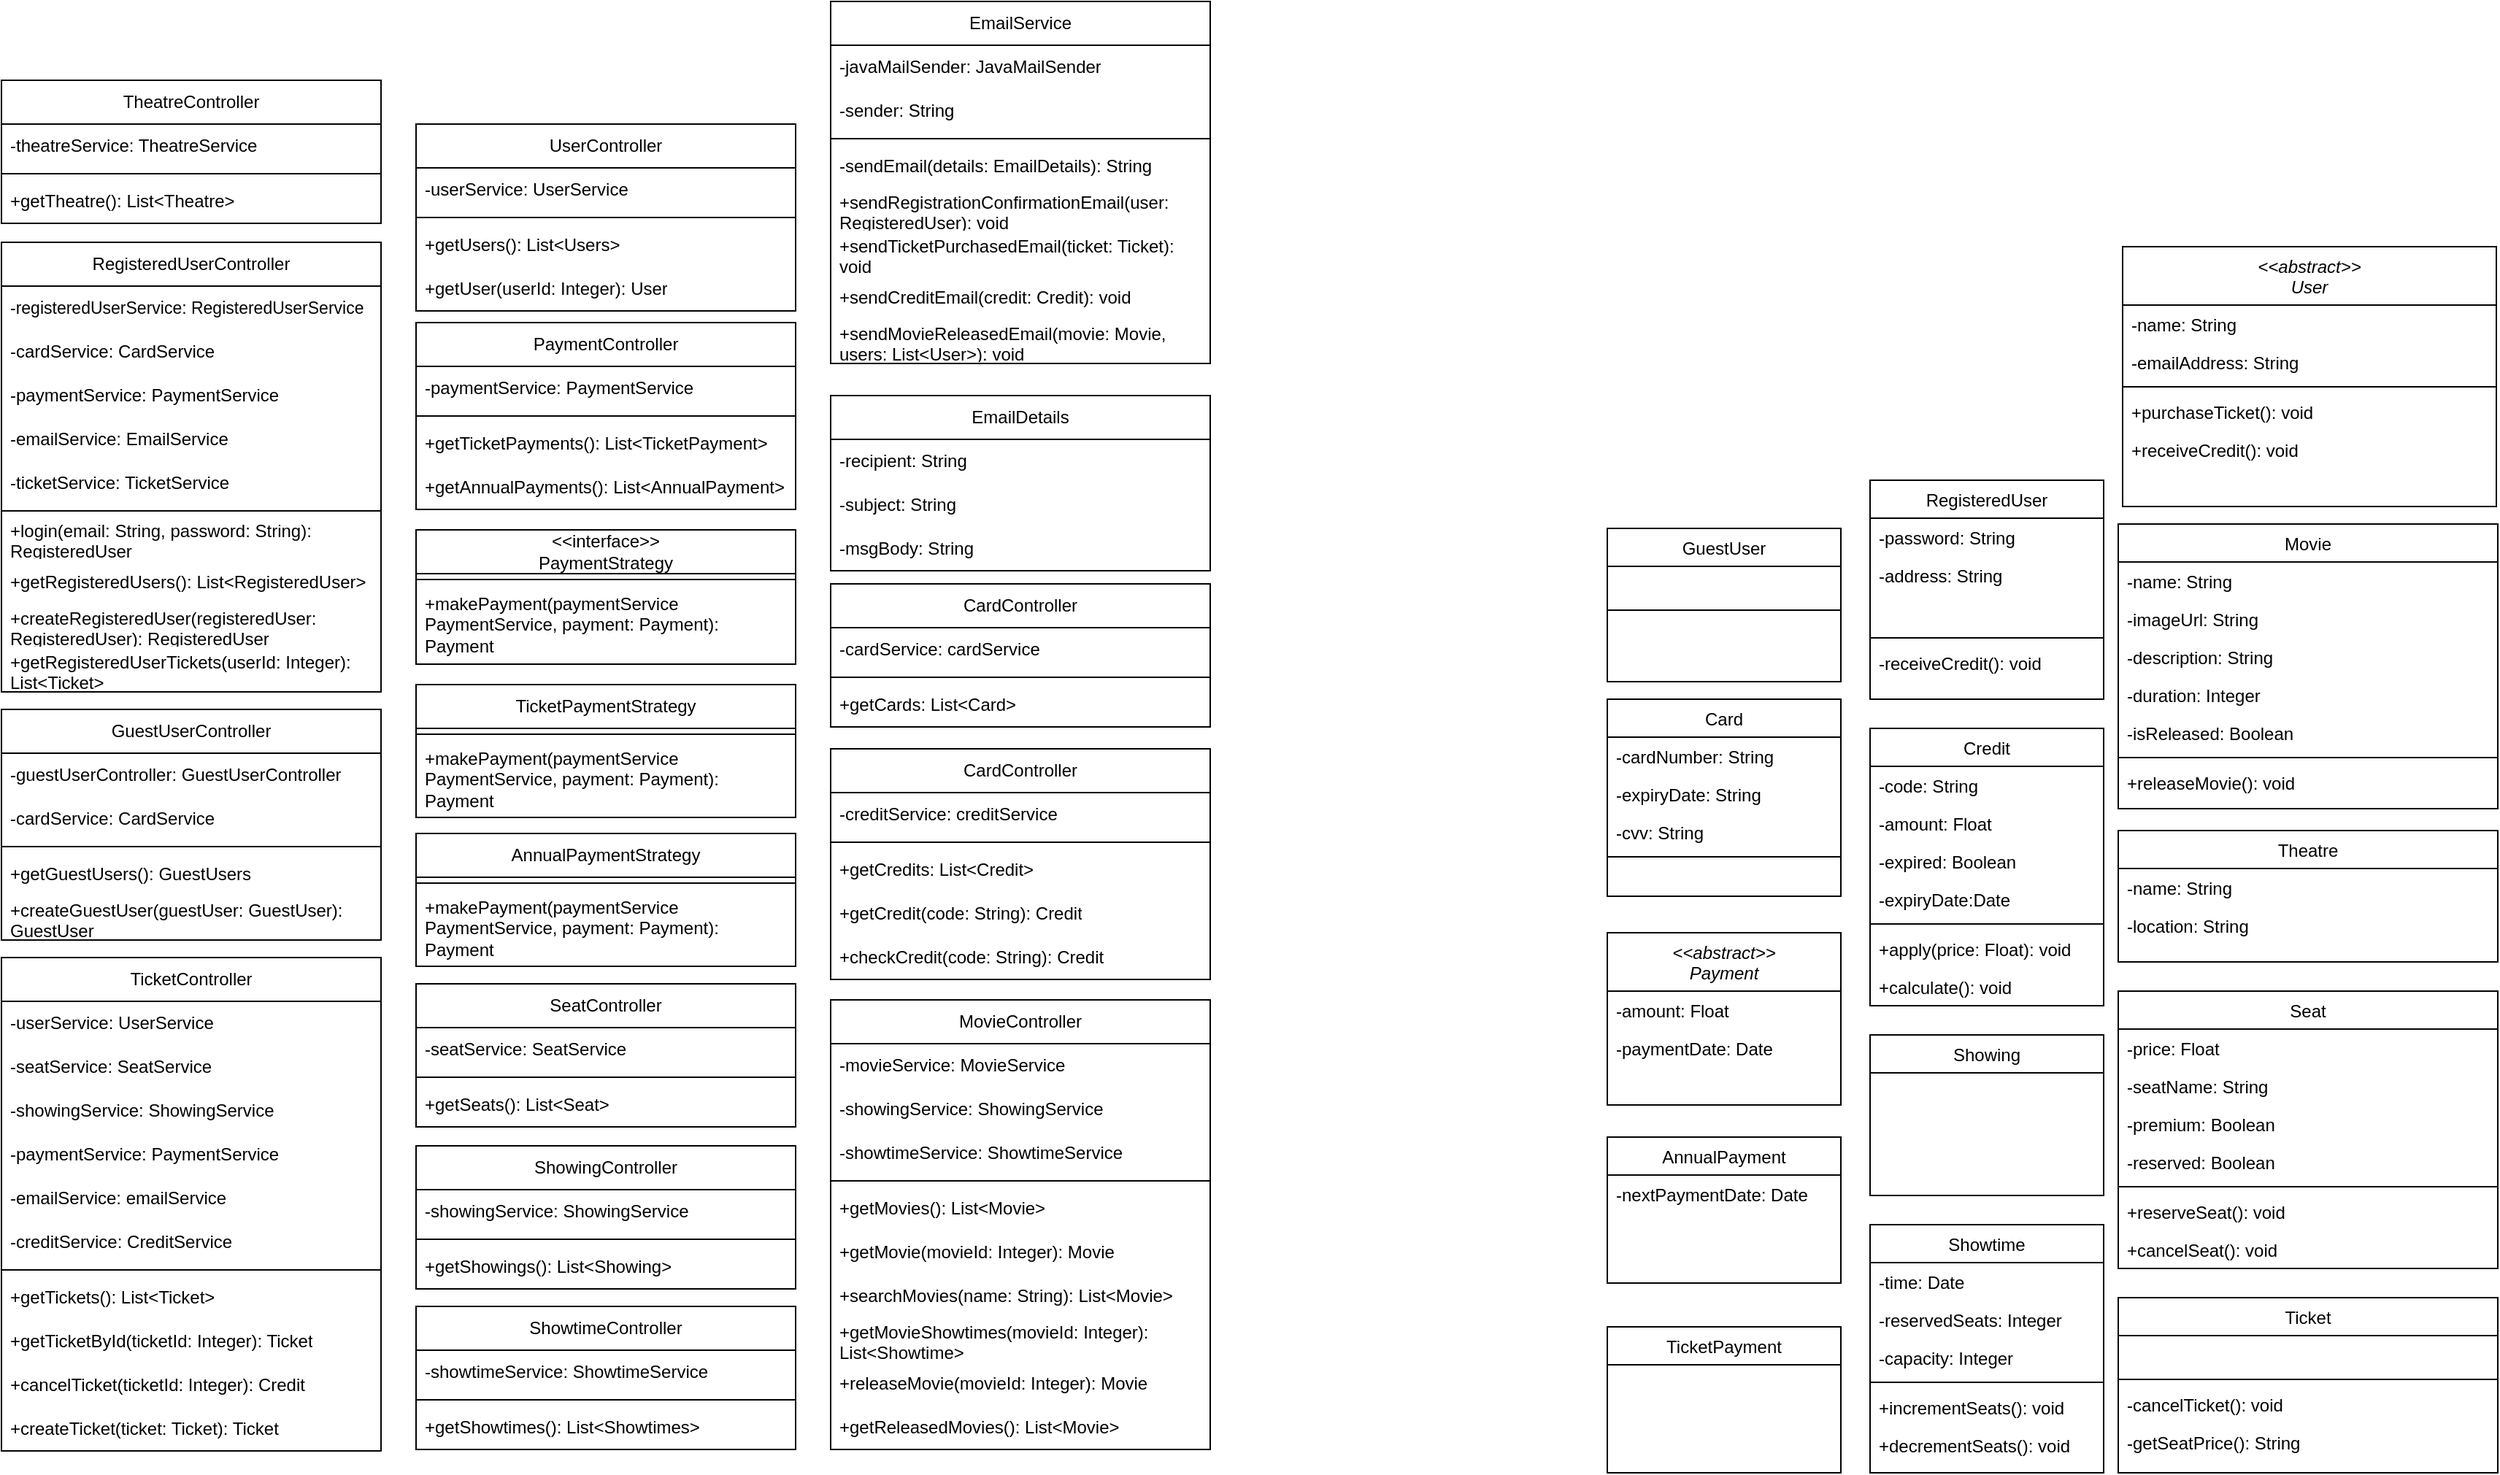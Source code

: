 <mxfile version="20.6.0" type="device"><diagram id="xebDtgERYa1_zTJntFcD" name="Page-1"><mxGraphModel dx="2999" dy="1161" grid="0" gridSize="10" guides="1" tooltips="1" connect="1" arrows="1" fold="1" page="0" pageScale="1" pageWidth="850" pageHeight="1100" math="0" shadow="0"><root><mxCell id="0"/><mxCell id="1" parent="0"/><mxCell id="b1VXfBqhowak8eUsPWsZ-2" value="Ticket" style="swimlane;fontStyle=0;align=center;verticalAlign=top;childLayout=stackLayout;horizontal=1;startSize=26;horizontalStack=0;resizeParent=1;resizeLast=0;collapsible=1;marginBottom=0;rounded=0;shadow=0;strokeWidth=1;" parent="1" vertex="1"><mxGeometry x="560" y="970" width="260" height="120" as="geometry"><mxRectangle x="130" y="380" width="160" height="26" as="alternateBounds"/></mxGeometry></mxCell><mxCell id="b1VXfBqhowak8eUsPWsZ-3" style="text;align=left;verticalAlign=top;spacingLeft=4;spacingRight=4;overflow=hidden;rotatable=0;points=[[0,0.5],[1,0.5]];portConstraint=eastwest;rounded=0;shadow=0;html=0;" parent="b1VXfBqhowak8eUsPWsZ-2" vertex="1"><mxGeometry y="26" width="260" height="26" as="geometry"/></mxCell><mxCell id="b1VXfBqhowak8eUsPWsZ-4" value="" style="line;html=1;strokeWidth=1;align=left;verticalAlign=middle;spacingTop=-1;spacingLeft=3;spacingRight=3;rotatable=0;labelPosition=right;points=[];portConstraint=eastwest;rounded=0;" parent="b1VXfBqhowak8eUsPWsZ-2" vertex="1"><mxGeometry y="52" width="260" height="8" as="geometry"/></mxCell><mxCell id="b1VXfBqhowak8eUsPWsZ-5" value="-cancelTicket(): void" style="text;align=left;verticalAlign=top;spacingLeft=4;spacingRight=4;overflow=hidden;rotatable=0;points=[[0,0.5],[1,0.5]];portConstraint=eastwest;fontStyle=0;rounded=0;" parent="b1VXfBqhowak8eUsPWsZ-2" vertex="1"><mxGeometry y="60" width="260" height="26" as="geometry"/></mxCell><mxCell id="b1VXfBqhowak8eUsPWsZ-6" value="-getSeatPrice(): String" style="text;align=left;verticalAlign=top;spacingLeft=4;spacingRight=4;overflow=hidden;rotatable=0;points=[[0,0.5],[1,0.5]];portConstraint=eastwest;fontStyle=0;rounded=0;" parent="b1VXfBqhowak8eUsPWsZ-2" vertex="1"><mxGeometry y="86" width="260" height="26" as="geometry"/></mxCell><mxCell id="b1VXfBqhowak8eUsPWsZ-7" value="Movie" style="swimlane;fontStyle=0;align=center;verticalAlign=top;childLayout=stackLayout;horizontal=1;startSize=26;horizontalStack=0;resizeParent=1;resizeLast=0;collapsible=1;marginBottom=0;rounded=0;shadow=0;strokeWidth=1;" parent="1" vertex="1"><mxGeometry x="560" y="440" width="260" height="195" as="geometry"><mxRectangle x="550" y="140" width="160" height="26" as="alternateBounds"/></mxGeometry></mxCell><mxCell id="b1VXfBqhowak8eUsPWsZ-8" value="-name: String" style="text;align=left;verticalAlign=top;spacingLeft=4;spacingRight=4;overflow=hidden;rotatable=0;points=[[0,0.5],[1,0.5]];portConstraint=eastwest;rounded=0;" parent="b1VXfBqhowak8eUsPWsZ-7" vertex="1"><mxGeometry y="26" width="260" height="26" as="geometry"/></mxCell><mxCell id="b1VXfBqhowak8eUsPWsZ-9" value="-imageUrl: String" style="text;align=left;verticalAlign=top;spacingLeft=4;spacingRight=4;overflow=hidden;rotatable=0;points=[[0,0.5],[1,0.5]];portConstraint=eastwest;rounded=0;shadow=0;html=0;" parent="b1VXfBqhowak8eUsPWsZ-7" vertex="1"><mxGeometry y="52" width="260" height="26" as="geometry"/></mxCell><mxCell id="b1VXfBqhowak8eUsPWsZ-10" value="-description: String" style="text;align=left;verticalAlign=top;spacingLeft=4;spacingRight=4;overflow=hidden;rotatable=0;points=[[0,0.5],[1,0.5]];portConstraint=eastwest;rounded=0;shadow=0;html=0;" parent="b1VXfBqhowak8eUsPWsZ-7" vertex="1"><mxGeometry y="78" width="260" height="26" as="geometry"/></mxCell><mxCell id="b1VXfBqhowak8eUsPWsZ-11" value="-duration: Integer" style="text;align=left;verticalAlign=top;spacingLeft=4;spacingRight=4;overflow=hidden;rotatable=0;points=[[0,0.5],[1,0.5]];portConstraint=eastwest;rounded=0;shadow=0;html=0;" parent="b1VXfBqhowak8eUsPWsZ-7" vertex="1"><mxGeometry y="104" width="260" height="26" as="geometry"/></mxCell><mxCell id="b1VXfBqhowak8eUsPWsZ-12" value="-isReleased: Boolean" style="text;align=left;verticalAlign=top;spacingLeft=4;spacingRight=4;overflow=hidden;rotatable=0;points=[[0,0.5],[1,0.5]];portConstraint=eastwest;rounded=0;shadow=0;html=0;" parent="b1VXfBqhowak8eUsPWsZ-7" vertex="1"><mxGeometry y="130" width="260" height="26" as="geometry"/></mxCell><mxCell id="b1VXfBqhowak8eUsPWsZ-13" value="" style="line;html=1;strokeWidth=1;align=left;verticalAlign=middle;spacingTop=-1;spacingLeft=3;spacingRight=3;rotatable=0;labelPosition=right;points=[];portConstraint=eastwest;rounded=0;" parent="b1VXfBqhowak8eUsPWsZ-7" vertex="1"><mxGeometry y="156" width="260" height="8" as="geometry"/></mxCell><mxCell id="JBnEOyksXSr9bTq-cygU-24" value="+releaseMovie(): void" style="text;align=left;verticalAlign=top;spacingLeft=4;spacingRight=4;overflow=hidden;rotatable=0;points=[[0,0.5],[1,0.5]];portConstraint=eastwest;rounded=0;" vertex="1" parent="b1VXfBqhowak8eUsPWsZ-7"><mxGeometry y="164" width="260" height="26" as="geometry"/></mxCell><mxCell id="b1VXfBqhowak8eUsPWsZ-14" value="Showtime" style="swimlane;fontStyle=0;align=center;verticalAlign=top;childLayout=stackLayout;horizontal=1;startSize=26;horizontalStack=0;resizeParent=1;resizeLast=0;collapsible=1;marginBottom=0;rounded=0;shadow=0;strokeWidth=1;" parent="1" vertex="1"><mxGeometry x="390" y="920" width="160" height="170" as="geometry"><mxRectangle x="550" y="140" width="160" height="26" as="alternateBounds"/></mxGeometry></mxCell><mxCell id="b1VXfBqhowak8eUsPWsZ-15" value="-time: Date" style="text;align=left;verticalAlign=top;spacingLeft=4;spacingRight=4;overflow=hidden;rotatable=0;points=[[0,0.5],[1,0.5]];portConstraint=eastwest;rounded=0;shadow=0;html=0;" parent="b1VXfBqhowak8eUsPWsZ-14" vertex="1"><mxGeometry y="26" width="160" height="26" as="geometry"/></mxCell><mxCell id="JBnEOyksXSr9bTq-cygU-25" value="-reservedSeats: Integer" style="text;align=left;verticalAlign=top;spacingLeft=4;spacingRight=4;overflow=hidden;rotatable=0;points=[[0,0.5],[1,0.5]];portConstraint=eastwest;rounded=0;shadow=0;html=0;" vertex="1" parent="b1VXfBqhowak8eUsPWsZ-14"><mxGeometry y="52" width="160" height="26" as="geometry"/></mxCell><mxCell id="JBnEOyksXSr9bTq-cygU-26" value="-capacity: Integer" style="text;align=left;verticalAlign=top;spacingLeft=4;spacingRight=4;overflow=hidden;rotatable=0;points=[[0,0.5],[1,0.5]];portConstraint=eastwest;rounded=0;shadow=0;html=0;" vertex="1" parent="b1VXfBqhowak8eUsPWsZ-14"><mxGeometry y="78" width="160" height="26" as="geometry"/></mxCell><mxCell id="b1VXfBqhowak8eUsPWsZ-16" value="" style="line;html=1;strokeWidth=1;align=left;verticalAlign=middle;spacingTop=-1;spacingLeft=3;spacingRight=3;rotatable=0;labelPosition=right;points=[];portConstraint=eastwest;rounded=0;" parent="b1VXfBqhowak8eUsPWsZ-14" vertex="1"><mxGeometry y="104" width="160" height="8" as="geometry"/></mxCell><mxCell id="JBnEOyksXSr9bTq-cygU-27" value="+incrementSeats(): void" style="text;align=left;verticalAlign=top;spacingLeft=4;spacingRight=4;overflow=hidden;rotatable=0;points=[[0,0.5],[1,0.5]];portConstraint=eastwest;fontStyle=0;rounded=0;" vertex="1" parent="b1VXfBqhowak8eUsPWsZ-14"><mxGeometry y="112" width="160" height="26" as="geometry"/></mxCell><mxCell id="JBnEOyksXSr9bTq-cygU-28" value="+decrementSeats(): void" style="text;align=left;verticalAlign=top;spacingLeft=4;spacingRight=4;overflow=hidden;rotatable=0;points=[[0,0.5],[1,0.5]];portConstraint=eastwest;fontStyle=0;rounded=0;" vertex="1" parent="b1VXfBqhowak8eUsPWsZ-14"><mxGeometry y="138" width="160" height="26" as="geometry"/></mxCell><mxCell id="b1VXfBqhowak8eUsPWsZ-18" value="Seat" style="swimlane;fontStyle=0;align=center;verticalAlign=top;childLayout=stackLayout;horizontal=1;startSize=26;horizontalStack=0;resizeParent=1;resizeLast=0;collapsible=1;marginBottom=0;rounded=0;shadow=0;strokeWidth=1;" parent="1" vertex="1"><mxGeometry x="560" y="760" width="260" height="190" as="geometry"><mxRectangle x="550" y="140" width="160" height="26" as="alternateBounds"/></mxGeometry></mxCell><mxCell id="b1VXfBqhowak8eUsPWsZ-20" value="-price: Float" style="text;align=left;verticalAlign=top;spacingLeft=4;spacingRight=4;overflow=hidden;rotatable=0;points=[[0,0.5],[1,0.5]];portConstraint=eastwest;rounded=0;" parent="b1VXfBqhowak8eUsPWsZ-18" vertex="1"><mxGeometry y="26" width="260" height="26" as="geometry"/></mxCell><mxCell id="b1VXfBqhowak8eUsPWsZ-21" value="-seatName: String" style="text;align=left;verticalAlign=top;spacingLeft=4;spacingRight=4;overflow=hidden;rotatable=0;points=[[0,0.5],[1,0.5]];portConstraint=eastwest;rounded=0;" parent="b1VXfBqhowak8eUsPWsZ-18" vertex="1"><mxGeometry y="52" width="260" height="26" as="geometry"/></mxCell><mxCell id="b1VXfBqhowak8eUsPWsZ-22" value="-premium: Boolean" style="text;align=left;verticalAlign=top;spacingLeft=4;spacingRight=4;overflow=hidden;rotatable=0;points=[[0,0.5],[1,0.5]];portConstraint=eastwest;rounded=0;" parent="b1VXfBqhowak8eUsPWsZ-18" vertex="1"><mxGeometry y="78" width="260" height="26" as="geometry"/></mxCell><mxCell id="b1VXfBqhowak8eUsPWsZ-23" value="-reserved: Boolean" style="text;align=left;verticalAlign=top;spacingLeft=4;spacingRight=4;overflow=hidden;rotatable=0;points=[[0,0.5],[1,0.5]];portConstraint=eastwest;rounded=0;" parent="b1VXfBqhowak8eUsPWsZ-18" vertex="1"><mxGeometry y="104" width="260" height="26" as="geometry"/></mxCell><mxCell id="b1VXfBqhowak8eUsPWsZ-24" value="" style="line;html=1;strokeWidth=1;align=left;verticalAlign=middle;spacingTop=-1;spacingLeft=3;spacingRight=3;rotatable=0;labelPosition=right;points=[];portConstraint=eastwest;rounded=0;" parent="b1VXfBqhowak8eUsPWsZ-18" vertex="1"><mxGeometry y="130" width="260" height="8" as="geometry"/></mxCell><mxCell id="b1VXfBqhowak8eUsPWsZ-25" value="+reserveSeat(): void" style="text;align=left;verticalAlign=top;spacingLeft=4;spacingRight=4;overflow=hidden;rotatable=0;points=[[0,0.5],[1,0.5]];portConstraint=eastwest;fontStyle=0;rounded=0;" parent="b1VXfBqhowak8eUsPWsZ-18" vertex="1"><mxGeometry y="138" width="260" height="26" as="geometry"/></mxCell><mxCell id="JBnEOyksXSr9bTq-cygU-19" value="+cancelSeat(): void" style="text;align=left;verticalAlign=top;spacingLeft=4;spacingRight=4;overflow=hidden;rotatable=0;points=[[0,0.5],[1,0.5]];portConstraint=eastwest;fontStyle=0;rounded=0;" vertex="1" parent="b1VXfBqhowak8eUsPWsZ-18"><mxGeometry y="164" width="260" height="26" as="geometry"/></mxCell><mxCell id="b1VXfBqhowak8eUsPWsZ-26" value="Theatre" style="swimlane;fontStyle=0;align=center;verticalAlign=top;childLayout=stackLayout;horizontal=1;startSize=26;horizontalStack=0;resizeParent=1;resizeLast=0;collapsible=1;marginBottom=0;rounded=0;shadow=0;strokeWidth=1;" parent="1" vertex="1"><mxGeometry x="560" y="650" width="260" height="90" as="geometry"><mxRectangle x="550" y="140" width="160" height="26" as="alternateBounds"/></mxGeometry></mxCell><mxCell id="b1VXfBqhowak8eUsPWsZ-27" value="-name: String" style="text;align=left;verticalAlign=top;spacingLeft=4;spacingRight=4;overflow=hidden;rotatable=0;points=[[0,0.5],[1,0.5]];portConstraint=eastwest;rounded=0;" parent="b1VXfBqhowak8eUsPWsZ-26" vertex="1"><mxGeometry y="26" width="260" height="26" as="geometry"/></mxCell><mxCell id="JBnEOyksXSr9bTq-cygU-47" value="-location: String" style="text;align=left;verticalAlign=top;spacingLeft=4;spacingRight=4;overflow=hidden;rotatable=0;points=[[0,0.5],[1,0.5]];portConstraint=eastwest;rounded=0;" vertex="1" parent="b1VXfBqhowak8eUsPWsZ-26"><mxGeometry y="52" width="260" height="26" as="geometry"/></mxCell><mxCell id="b1VXfBqhowak8eUsPWsZ-30" value="TicketPayment" style="swimlane;fontStyle=0;align=center;verticalAlign=top;childLayout=stackLayout;horizontal=1;startSize=26;horizontalStack=0;resizeParent=1;resizeLast=0;collapsible=1;marginBottom=0;rounded=0;shadow=0;strokeWidth=1;" parent="1" vertex="1"><mxGeometry x="210" y="990" width="160" height="100" as="geometry"><mxRectangle x="130" y="380" width="160" height="26" as="alternateBounds"/></mxGeometry></mxCell><mxCell id="b1VXfBqhowak8eUsPWsZ-31" style="text;align=left;verticalAlign=top;spacingLeft=4;spacingRight=4;overflow=hidden;rotatable=0;points=[[0,0.5],[1,0.5]];portConstraint=eastwest;rounded=0;" parent="b1VXfBqhowak8eUsPWsZ-30" vertex="1"><mxGeometry y="26" width="160" height="22" as="geometry"/></mxCell><mxCell id="b1VXfBqhowak8eUsPWsZ-35" value="Showing" style="swimlane;fontStyle=0;align=center;verticalAlign=top;childLayout=stackLayout;horizontal=1;startSize=26;horizontalStack=0;resizeParent=1;resizeLast=0;collapsible=1;marginBottom=0;rounded=0;shadow=0;strokeWidth=1;" parent="1" vertex="1"><mxGeometry x="390" y="790" width="160" height="110" as="geometry"><mxRectangle x="550" y="140" width="160" height="26" as="alternateBounds"/></mxGeometry></mxCell><mxCell id="b1VXfBqhowak8eUsPWsZ-38" value="&lt;&lt;abstract&gt;&gt;&#10;User" style="swimlane;fontStyle=2;align=center;verticalAlign=top;childLayout=stackLayout;horizontal=1;startSize=40;horizontalStack=0;resizeParent=1;resizeLast=0;collapsible=1;marginBottom=0;rounded=0;shadow=0;strokeWidth=1;" parent="1" vertex="1"><mxGeometry x="563" y="250" width="256" height="178" as="geometry"><mxRectangle x="230" y="140" width="160" height="26" as="alternateBounds"/></mxGeometry></mxCell><mxCell id="b1VXfBqhowak8eUsPWsZ-39" value="-name: String" style="text;align=left;verticalAlign=top;spacingLeft=4;spacingRight=4;overflow=hidden;rotatable=0;points=[[0,0.5],[1,0.5]];portConstraint=eastwest;rounded=0;" parent="b1VXfBqhowak8eUsPWsZ-38" vertex="1"><mxGeometry y="40" width="256" height="26" as="geometry"/></mxCell><mxCell id="b1VXfBqhowak8eUsPWsZ-40" value="-emailAddress: String" style="text;align=left;verticalAlign=top;spacingLeft=4;spacingRight=4;overflow=hidden;rotatable=0;points=[[0,0.5],[1,0.5]];portConstraint=eastwest;rounded=0;shadow=0;html=0;" parent="b1VXfBqhowak8eUsPWsZ-38" vertex="1"><mxGeometry y="66" width="256" height="26" as="geometry"/></mxCell><mxCell id="b1VXfBqhowak8eUsPWsZ-41" value="" style="line;html=1;strokeWidth=1;align=left;verticalAlign=middle;spacingTop=-1;spacingLeft=3;spacingRight=3;rotatable=0;labelPosition=right;points=[];portConstraint=eastwest;rounded=0;" parent="b1VXfBqhowak8eUsPWsZ-38" vertex="1"><mxGeometry y="92" width="256" height="8" as="geometry"/></mxCell><mxCell id="b1VXfBqhowak8eUsPWsZ-42" value="+purchaseTicket(): void" style="text;align=left;verticalAlign=top;spacingLeft=4;spacingRight=4;overflow=hidden;rotatable=0;points=[[0,0.5],[1,0.5]];portConstraint=eastwest;rounded=0;" parent="b1VXfBqhowak8eUsPWsZ-38" vertex="1"><mxGeometry y="100" width="256" height="26" as="geometry"/></mxCell><mxCell id="b1VXfBqhowak8eUsPWsZ-43" value="+receiveCredit(): void" style="text;align=left;verticalAlign=top;spacingLeft=4;spacingRight=4;overflow=hidden;rotatable=0;points=[[0,0.5],[1,0.5]];portConstraint=eastwest;rounded=0;" parent="b1VXfBqhowak8eUsPWsZ-38" vertex="1"><mxGeometry y="126" width="256" height="26" as="geometry"/></mxCell><mxCell id="b1VXfBqhowak8eUsPWsZ-47" value="AnnualPayment" style="swimlane;fontStyle=0;align=center;verticalAlign=top;childLayout=stackLayout;horizontal=1;startSize=26;horizontalStack=0;resizeParent=1;resizeLast=0;collapsible=1;marginBottom=0;rounded=0;shadow=0;strokeWidth=1;" parent="1" vertex="1"><mxGeometry x="210" y="860" width="160" height="100" as="geometry"><mxRectangle x="130" y="380" width="160" height="26" as="alternateBounds"/></mxGeometry></mxCell><mxCell id="b1VXfBqhowak8eUsPWsZ-48" value="-nextPaymentDate: Date" style="text;align=left;verticalAlign=top;spacingLeft=4;spacingRight=4;overflow=hidden;rotatable=0;points=[[0,0.5],[1,0.5]];portConstraint=eastwest;rounded=0;" parent="b1VXfBqhowak8eUsPWsZ-47" vertex="1"><mxGeometry y="26" width="160" height="26" as="geometry"/></mxCell><mxCell id="b1VXfBqhowak8eUsPWsZ-50" value="&lt;&lt;abstract&gt;&gt;&#10;Payment" style="swimlane;fontStyle=2;align=center;verticalAlign=top;childLayout=stackLayout;horizontal=1;startSize=40;horizontalStack=0;resizeParent=1;resizeLast=0;collapsible=1;marginBottom=0;rounded=0;shadow=0;strokeWidth=1;" parent="1" vertex="1"><mxGeometry x="210" y="720" width="160" height="118" as="geometry"><mxRectangle x="130" y="380" width="160" height="26" as="alternateBounds"/></mxGeometry></mxCell><mxCell id="b1VXfBqhowak8eUsPWsZ-51" value="-amount: Float" style="text;align=left;verticalAlign=top;spacingLeft=4;spacingRight=4;overflow=hidden;rotatable=0;points=[[0,0.5],[1,0.5]];portConstraint=eastwest;rounded=0;" parent="b1VXfBqhowak8eUsPWsZ-50" vertex="1"><mxGeometry y="40" width="160" height="26" as="geometry"/></mxCell><mxCell id="b1VXfBqhowak8eUsPWsZ-52" value="-paymentDate: Date" style="text;align=left;verticalAlign=top;spacingLeft=4;spacingRight=4;overflow=hidden;rotatable=0;points=[[0,0.5],[1,0.5]];portConstraint=eastwest;rounded=0;" parent="b1VXfBqhowak8eUsPWsZ-50" vertex="1"><mxGeometry y="66" width="160" height="26" as="geometry"/></mxCell><mxCell id="b1VXfBqhowak8eUsPWsZ-53" style="text;align=left;verticalAlign=top;spacingLeft=4;spacingRight=4;overflow=hidden;rotatable=0;points=[[0,0.5],[1,0.5]];portConstraint=eastwest;rounded=0;" parent="b1VXfBqhowak8eUsPWsZ-50" vertex="1"><mxGeometry y="92" width="160" height="26" as="geometry"/></mxCell><mxCell id="b1VXfBqhowak8eUsPWsZ-60" value="GuestUser" style="swimlane;fontStyle=0;align=center;verticalAlign=top;childLayout=stackLayout;horizontal=1;startSize=26;horizontalStack=0;resizeParent=1;resizeLast=0;collapsible=1;marginBottom=0;rounded=0;shadow=0;strokeWidth=1;" parent="1" vertex="1"><mxGeometry x="210" y="443" width="160" height="105" as="geometry"><mxRectangle x="230" y="140" width="160" height="26" as="alternateBounds"/></mxGeometry></mxCell><mxCell id="b1VXfBqhowak8eUsPWsZ-61" style="text;align=left;verticalAlign=top;spacingLeft=4;spacingRight=4;overflow=hidden;rotatable=0;points=[[0,0.5],[1,0.5]];portConstraint=eastwest;rounded=0;shadow=0;html=0;" parent="b1VXfBqhowak8eUsPWsZ-60" vertex="1"><mxGeometry y="26" width="160" height="26" as="geometry"/></mxCell><mxCell id="b1VXfBqhowak8eUsPWsZ-62" value="" style="line;html=1;strokeWidth=1;align=left;verticalAlign=middle;spacingTop=-1;spacingLeft=3;spacingRight=3;rotatable=0;labelPosition=right;points=[];portConstraint=eastwest;rounded=0;" parent="b1VXfBqhowak8eUsPWsZ-60" vertex="1"><mxGeometry y="52" width="160" height="8" as="geometry"/></mxCell><mxCell id="b1VXfBqhowak8eUsPWsZ-63" value="RegisteredUser" style="swimlane;fontStyle=0;align=center;verticalAlign=top;childLayout=stackLayout;horizontal=1;startSize=26;horizontalStack=0;resizeParent=1;resizeLast=0;collapsible=1;marginBottom=0;rounded=0;shadow=0;strokeWidth=1;" parent="1" vertex="1"><mxGeometry x="390" y="410" width="160" height="150" as="geometry"><mxRectangle x="130" y="380" width="160" height="26" as="alternateBounds"/></mxGeometry></mxCell><mxCell id="b1VXfBqhowak8eUsPWsZ-64" value="-password: String" style="text;align=left;verticalAlign=top;spacingLeft=4;spacingRight=4;overflow=hidden;rotatable=0;points=[[0,0.5],[1,0.5]];portConstraint=eastwest;rounded=0;" parent="b1VXfBqhowak8eUsPWsZ-63" vertex="1"><mxGeometry y="26" width="160" height="26" as="geometry"/></mxCell><mxCell id="b1VXfBqhowak8eUsPWsZ-65" value="-address: String" style="text;align=left;verticalAlign=top;spacingLeft=4;spacingRight=4;overflow=hidden;rotatable=0;points=[[0,0.5],[1,0.5]];portConstraint=eastwest;rounded=0;" parent="b1VXfBqhowak8eUsPWsZ-63" vertex="1"><mxGeometry y="52" width="160" height="26" as="geometry"/></mxCell><mxCell id="b1VXfBqhowak8eUsPWsZ-66" style="text;align=left;verticalAlign=top;spacingLeft=4;spacingRight=4;overflow=hidden;rotatable=0;points=[[0,0.5],[1,0.5]];portConstraint=eastwest;rounded=0;" parent="b1VXfBqhowak8eUsPWsZ-63" vertex="1"><mxGeometry y="78" width="160" height="26" as="geometry"/></mxCell><mxCell id="b1VXfBqhowak8eUsPWsZ-67" value="" style="line;html=1;strokeWidth=1;align=left;verticalAlign=middle;spacingTop=-1;spacingLeft=3;spacingRight=3;rotatable=0;labelPosition=right;points=[];portConstraint=eastwest;rounded=0;" parent="b1VXfBqhowak8eUsPWsZ-63" vertex="1"><mxGeometry y="104" width="160" height="8" as="geometry"/></mxCell><mxCell id="b1VXfBqhowak8eUsPWsZ-68" value="-receiveCredit(): void" style="text;align=left;verticalAlign=top;spacingLeft=4;spacingRight=4;overflow=hidden;rotatable=0;points=[[0,0.5],[1,0.5]];portConstraint=eastwest;fontStyle=0;rounded=0;" parent="b1VXfBqhowak8eUsPWsZ-63" vertex="1"><mxGeometry y="112" width="160" height="26" as="geometry"/></mxCell><mxCell id="b1VXfBqhowak8eUsPWsZ-75" value="Card" style="swimlane;fontStyle=0;align=center;verticalAlign=top;childLayout=stackLayout;horizontal=1;startSize=26;horizontalStack=0;resizeParent=1;resizeLast=0;collapsible=1;marginBottom=0;rounded=0;shadow=0;strokeWidth=1;" parent="1" vertex="1"><mxGeometry x="210" y="560" width="160" height="135" as="geometry"><mxRectangle x="130" y="380" width="160" height="26" as="alternateBounds"/></mxGeometry></mxCell><mxCell id="b1VXfBqhowak8eUsPWsZ-76" value="-cardNumber: String" style="text;align=left;verticalAlign=top;spacingLeft=4;spacingRight=4;overflow=hidden;rotatable=0;points=[[0,0.5],[1,0.5]];portConstraint=eastwest;rounded=0;" parent="b1VXfBqhowak8eUsPWsZ-75" vertex="1"><mxGeometry y="26" width="160" height="26" as="geometry"/></mxCell><mxCell id="b1VXfBqhowak8eUsPWsZ-77" value="-expiryDate: String" style="text;align=left;verticalAlign=top;spacingLeft=4;spacingRight=4;overflow=hidden;rotatable=0;points=[[0,0.5],[1,0.5]];portConstraint=eastwest;rounded=0;" parent="b1VXfBqhowak8eUsPWsZ-75" vertex="1"><mxGeometry y="52" width="160" height="26" as="geometry"/></mxCell><mxCell id="b1VXfBqhowak8eUsPWsZ-78" value="-cvv: String" style="text;align=left;verticalAlign=top;spacingLeft=4;spacingRight=4;overflow=hidden;rotatable=0;points=[[0,0.5],[1,0.5]];portConstraint=eastwest;rounded=0;" parent="b1VXfBqhowak8eUsPWsZ-75" vertex="1"><mxGeometry y="78" width="160" height="26" as="geometry"/></mxCell><mxCell id="b1VXfBqhowak8eUsPWsZ-79" value="" style="line;html=1;strokeWidth=1;align=left;verticalAlign=middle;spacingTop=-1;spacingLeft=3;spacingRight=3;rotatable=0;labelPosition=right;points=[];portConstraint=eastwest;rounded=0;" parent="b1VXfBqhowak8eUsPWsZ-75" vertex="1"><mxGeometry y="104" width="160" height="8" as="geometry"/></mxCell><mxCell id="JBnEOyksXSr9bTq-cygU-11" value="Credit" style="swimlane;fontStyle=0;align=center;verticalAlign=top;childLayout=stackLayout;horizontal=1;startSize=26;horizontalStack=0;resizeParent=1;resizeLast=0;collapsible=1;marginBottom=0;rounded=0;shadow=0;strokeWidth=1;" vertex="1" parent="1"><mxGeometry x="390" y="580" width="160" height="190" as="geometry"><mxRectangle x="130" y="380" width="160" height="26" as="alternateBounds"/></mxGeometry></mxCell><mxCell id="JBnEOyksXSr9bTq-cygU-43" value="-code: String" style="text;align=left;verticalAlign=top;spacingLeft=4;spacingRight=4;overflow=hidden;rotatable=0;points=[[0,0.5],[1,0.5]];portConstraint=eastwest;rounded=0;" vertex="1" parent="JBnEOyksXSr9bTq-cygU-11"><mxGeometry y="26" width="160" height="26" as="geometry"/></mxCell><mxCell id="JBnEOyksXSr9bTq-cygU-12" value="-amount: Float" style="text;align=left;verticalAlign=top;spacingLeft=4;spacingRight=4;overflow=hidden;rotatable=0;points=[[0,0.5],[1,0.5]];portConstraint=eastwest;rounded=0;" vertex="1" parent="JBnEOyksXSr9bTq-cygU-11"><mxGeometry y="52" width="160" height="26" as="geometry"/></mxCell><mxCell id="JBnEOyksXSr9bTq-cygU-44" value="-expired: Boolean" style="text;align=left;verticalAlign=top;spacingLeft=4;spacingRight=4;overflow=hidden;rotatable=0;points=[[0,0.5],[1,0.5]];portConstraint=eastwest;rounded=0;" vertex="1" parent="JBnEOyksXSr9bTq-cygU-11"><mxGeometry y="78" width="160" height="26" as="geometry"/></mxCell><mxCell id="JBnEOyksXSr9bTq-cygU-13" value="-expiryDate:Date" style="text;align=left;verticalAlign=top;spacingLeft=4;spacingRight=4;overflow=hidden;rotatable=0;points=[[0,0.5],[1,0.5]];portConstraint=eastwest;rounded=0;" vertex="1" parent="JBnEOyksXSr9bTq-cygU-11"><mxGeometry y="104" width="160" height="26" as="geometry"/></mxCell><mxCell id="JBnEOyksXSr9bTq-cygU-15" value="" style="line;html=1;strokeWidth=1;align=left;verticalAlign=middle;spacingTop=-1;spacingLeft=3;spacingRight=3;rotatable=0;labelPosition=right;points=[];portConstraint=eastwest;rounded=0;" vertex="1" parent="JBnEOyksXSr9bTq-cygU-11"><mxGeometry y="130" width="160" height="8" as="geometry"/></mxCell><mxCell id="JBnEOyksXSr9bTq-cygU-16" value="+apply(price: Float): void" style="text;align=left;verticalAlign=top;spacingLeft=4;spacingRight=4;overflow=hidden;rotatable=0;points=[[0,0.5],[1,0.5]];portConstraint=eastwest;fontStyle=0;rounded=0;" vertex="1" parent="JBnEOyksXSr9bTq-cygU-11"><mxGeometry y="138" width="160" height="26" as="geometry"/></mxCell><mxCell id="JBnEOyksXSr9bTq-cygU-18" value="+calculate(): void" style="text;align=left;verticalAlign=top;spacingLeft=4;spacingRight=4;overflow=hidden;rotatable=0;points=[[0,0.5],[1,0.5]];portConstraint=eastwest;fontStyle=0;rounded=0;" vertex="1" parent="JBnEOyksXSr9bTq-cygU-11"><mxGeometry y="164" width="160" height="26" as="geometry"/></mxCell><mxCell id="JBnEOyksXSr9bTq-cygU-29" value="EmailService" style="swimlane;fontStyle=0;childLayout=stackLayout;horizontal=1;startSize=30;horizontalStack=0;resizeParent=1;resizeParentMax=0;resizeLast=0;collapsible=1;marginBottom=0;whiteSpace=wrap;html=1;" vertex="1" parent="1"><mxGeometry x="-322" y="82" width="260" height="248" as="geometry"/></mxCell><mxCell id="JBnEOyksXSr9bTq-cygU-30" value="-javaMailSender: JavaMailSender" style="text;strokeColor=none;fillColor=none;align=left;verticalAlign=middle;spacingLeft=4;spacingRight=4;overflow=hidden;points=[[0,0.5],[1,0.5]];portConstraint=eastwest;rotatable=0;whiteSpace=wrap;html=1;" vertex="1" parent="JBnEOyksXSr9bTq-cygU-29"><mxGeometry y="30" width="260" height="30" as="geometry"/></mxCell><mxCell id="JBnEOyksXSr9bTq-cygU-31" value="-sender: String" style="text;strokeColor=none;fillColor=none;align=left;verticalAlign=middle;spacingLeft=4;spacingRight=4;overflow=hidden;points=[[0,0.5],[1,0.5]];portConstraint=eastwest;rotatable=0;whiteSpace=wrap;html=1;" vertex="1" parent="JBnEOyksXSr9bTq-cygU-29"><mxGeometry y="60" width="260" height="30" as="geometry"/></mxCell><mxCell id="JBnEOyksXSr9bTq-cygU-35" value="" style="line;html=1;strokeWidth=1;align=left;verticalAlign=middle;spacingTop=-1;spacingLeft=3;spacingRight=3;rotatable=0;labelPosition=right;points=[];portConstraint=eastwest;rounded=0;" vertex="1" parent="JBnEOyksXSr9bTq-cygU-29"><mxGeometry y="90" width="260" height="8" as="geometry"/></mxCell><mxCell id="JBnEOyksXSr9bTq-cygU-34" value="-sendEmail(details: EmailDetails): String" style="text;strokeColor=none;fillColor=none;align=left;verticalAlign=middle;spacingLeft=4;spacingRight=4;overflow=hidden;points=[[0,0.5],[1,0.5]];portConstraint=eastwest;rotatable=0;whiteSpace=wrap;html=1;" vertex="1" parent="JBnEOyksXSr9bTq-cygU-29"><mxGeometry y="98" width="260" height="30" as="geometry"/></mxCell><mxCell id="JBnEOyksXSr9bTq-cygU-54" value="+sendRegistrationConfirmationEmail(user: RegisteredUser): void" style="text;strokeColor=none;fillColor=none;align=left;verticalAlign=middle;spacingLeft=4;spacingRight=4;overflow=hidden;points=[[0,0.5],[1,0.5]];portConstraint=eastwest;rotatable=0;whiteSpace=wrap;html=1;" vertex="1" parent="JBnEOyksXSr9bTq-cygU-29"><mxGeometry y="128" width="260" height="30" as="geometry"/></mxCell><mxCell id="JBnEOyksXSr9bTq-cygU-55" value="+sendTicketPurchasedEmail(ticket: Ticket): void" style="text;strokeColor=none;fillColor=none;align=left;verticalAlign=middle;spacingLeft=4;spacingRight=4;overflow=hidden;points=[[0,0.5],[1,0.5]];portConstraint=eastwest;rotatable=0;whiteSpace=wrap;html=1;" vertex="1" parent="JBnEOyksXSr9bTq-cygU-29"><mxGeometry y="158" width="260" height="30" as="geometry"/></mxCell><mxCell id="JBnEOyksXSr9bTq-cygU-57" value="+sendCreditEmail(credit: Credit): void" style="text;strokeColor=none;fillColor=none;align=left;verticalAlign=middle;spacingLeft=4;spacingRight=4;overflow=hidden;points=[[0,0.5],[1,0.5]];portConstraint=eastwest;rotatable=0;whiteSpace=wrap;html=1;" vertex="1" parent="JBnEOyksXSr9bTq-cygU-29"><mxGeometry y="188" width="260" height="30" as="geometry"/></mxCell><mxCell id="JBnEOyksXSr9bTq-cygU-56" value="+sendMovieReleasedEmail(movie: Movie, users: List&amp;lt;User&amp;gt;): void" style="text;strokeColor=none;fillColor=none;align=left;verticalAlign=middle;spacingLeft=4;spacingRight=4;overflow=hidden;points=[[0,0.5],[1,0.5]];portConstraint=eastwest;rotatable=0;whiteSpace=wrap;html=1;" vertex="1" parent="JBnEOyksXSr9bTq-cygU-29"><mxGeometry y="218" width="260" height="30" as="geometry"/></mxCell><mxCell id="JBnEOyksXSr9bTq-cygU-36" value="EmailDetails" style="swimlane;fontStyle=0;childLayout=stackLayout;horizontal=1;startSize=30;horizontalStack=0;resizeParent=1;resizeParentMax=0;resizeLast=0;collapsible=1;marginBottom=0;whiteSpace=wrap;html=1;" vertex="1" parent="1"><mxGeometry x="-322" y="352" width="260" height="120" as="geometry"/></mxCell><mxCell id="JBnEOyksXSr9bTq-cygU-37" value="-recipient: String" style="text;strokeColor=none;fillColor=none;align=left;verticalAlign=middle;spacingLeft=4;spacingRight=4;overflow=hidden;points=[[0,0.5],[1,0.5]];portConstraint=eastwest;rotatable=0;whiteSpace=wrap;html=1;" vertex="1" parent="JBnEOyksXSr9bTq-cygU-36"><mxGeometry y="30" width="260" height="30" as="geometry"/></mxCell><mxCell id="JBnEOyksXSr9bTq-cygU-38" value="-subject: String" style="text;strokeColor=none;fillColor=none;align=left;verticalAlign=middle;spacingLeft=4;spacingRight=4;overflow=hidden;points=[[0,0.5],[1,0.5]];portConstraint=eastwest;rotatable=0;whiteSpace=wrap;html=1;" vertex="1" parent="JBnEOyksXSr9bTq-cygU-36"><mxGeometry y="60" width="260" height="30" as="geometry"/></mxCell><mxCell id="JBnEOyksXSr9bTq-cygU-41" value="-msgBody: String" style="text;strokeColor=none;fillColor=none;align=left;verticalAlign=middle;spacingLeft=4;spacingRight=4;overflow=hidden;points=[[0,0.5],[1,0.5]];portConstraint=eastwest;rotatable=0;whiteSpace=wrap;html=1;" vertex="1" parent="JBnEOyksXSr9bTq-cygU-36"><mxGeometry y="90" width="260" height="30" as="geometry"/></mxCell><mxCell id="JBnEOyksXSr9bTq-cygU-58" value="CardController" style="swimlane;fontStyle=0;childLayout=stackLayout;horizontal=1;startSize=30;horizontalStack=0;resizeParent=1;resizeParentMax=0;resizeLast=0;collapsible=1;marginBottom=0;whiteSpace=wrap;html=1;" vertex="1" parent="1"><mxGeometry x="-322" y="481" width="260" height="98" as="geometry"/></mxCell><mxCell id="JBnEOyksXSr9bTq-cygU-59" value="-cardService: cardService" style="text;strokeColor=none;fillColor=none;align=left;verticalAlign=middle;spacingLeft=4;spacingRight=4;overflow=hidden;points=[[0,0.5],[1,0.5]];portConstraint=eastwest;rotatable=0;whiteSpace=wrap;html=1;" vertex="1" parent="JBnEOyksXSr9bTq-cygU-58"><mxGeometry y="30" width="260" height="30" as="geometry"/></mxCell><mxCell id="JBnEOyksXSr9bTq-cygU-61" value="" style="line;html=1;strokeWidth=1;align=left;verticalAlign=middle;spacingTop=-1;spacingLeft=3;spacingRight=3;rotatable=0;labelPosition=right;points=[];portConstraint=eastwest;rounded=0;" vertex="1" parent="JBnEOyksXSr9bTq-cygU-58"><mxGeometry y="60" width="260" height="8" as="geometry"/></mxCell><mxCell id="JBnEOyksXSr9bTq-cygU-66" value="+getCards: List&amp;lt;Card&amp;gt;" style="text;strokeColor=none;fillColor=none;align=left;verticalAlign=middle;spacingLeft=4;spacingRight=4;overflow=hidden;points=[[0,0.5],[1,0.5]];portConstraint=eastwest;rotatable=0;whiteSpace=wrap;html=1;" vertex="1" parent="JBnEOyksXSr9bTq-cygU-58"><mxGeometry y="68" width="260" height="30" as="geometry"/></mxCell><mxCell id="JBnEOyksXSr9bTq-cygU-67" value="CardController" style="swimlane;fontStyle=0;childLayout=stackLayout;horizontal=1;startSize=30;horizontalStack=0;resizeParent=1;resizeParentMax=0;resizeLast=0;collapsible=1;marginBottom=0;whiteSpace=wrap;html=1;" vertex="1" parent="1"><mxGeometry x="-322" y="594" width="260" height="158" as="geometry"/></mxCell><mxCell id="JBnEOyksXSr9bTq-cygU-68" value="-creditService: creditService" style="text;strokeColor=none;fillColor=none;align=left;verticalAlign=middle;spacingLeft=4;spacingRight=4;overflow=hidden;points=[[0,0.5],[1,0.5]];portConstraint=eastwest;rotatable=0;whiteSpace=wrap;html=1;" vertex="1" parent="JBnEOyksXSr9bTq-cygU-67"><mxGeometry y="30" width="260" height="30" as="geometry"/></mxCell><mxCell id="JBnEOyksXSr9bTq-cygU-69" value="" style="line;html=1;strokeWidth=1;align=left;verticalAlign=middle;spacingTop=-1;spacingLeft=3;spacingRight=3;rotatable=0;labelPosition=right;points=[];portConstraint=eastwest;rounded=0;" vertex="1" parent="JBnEOyksXSr9bTq-cygU-67"><mxGeometry y="60" width="260" height="8" as="geometry"/></mxCell><mxCell id="JBnEOyksXSr9bTq-cygU-70" value="+getCredits: List&amp;lt;Credit&amp;gt;" style="text;strokeColor=none;fillColor=none;align=left;verticalAlign=middle;spacingLeft=4;spacingRight=4;overflow=hidden;points=[[0,0.5],[1,0.5]];portConstraint=eastwest;rotatable=0;whiteSpace=wrap;html=1;" vertex="1" parent="JBnEOyksXSr9bTq-cygU-67"><mxGeometry y="68" width="260" height="30" as="geometry"/></mxCell><mxCell id="JBnEOyksXSr9bTq-cygU-72" value="+getCredit(code: String): Credit" style="text;strokeColor=none;fillColor=none;align=left;verticalAlign=middle;spacingLeft=4;spacingRight=4;overflow=hidden;points=[[0,0.5],[1,0.5]];portConstraint=eastwest;rotatable=0;whiteSpace=wrap;html=1;" vertex="1" parent="JBnEOyksXSr9bTq-cygU-67"><mxGeometry y="98" width="260" height="30" as="geometry"/></mxCell><mxCell id="JBnEOyksXSr9bTq-cygU-71" value="+checkCredit(code: String): Credit" style="text;strokeColor=none;fillColor=none;align=left;verticalAlign=middle;spacingLeft=4;spacingRight=4;overflow=hidden;points=[[0,0.5],[1,0.5]];portConstraint=eastwest;rotatable=0;whiteSpace=wrap;html=1;" vertex="1" parent="JBnEOyksXSr9bTq-cygU-67"><mxGeometry y="128" width="260" height="30" as="geometry"/></mxCell><mxCell id="JBnEOyksXSr9bTq-cygU-73" value="MovieController" style="swimlane;fontStyle=0;childLayout=stackLayout;horizontal=1;startSize=30;horizontalStack=0;resizeParent=1;resizeParentMax=0;resizeLast=0;collapsible=1;marginBottom=0;whiteSpace=wrap;html=1;" vertex="1" parent="1"><mxGeometry x="-322" y="766" width="260" height="308" as="geometry"/></mxCell><mxCell id="JBnEOyksXSr9bTq-cygU-74" value="-movieService: MovieService" style="text;strokeColor=none;fillColor=none;align=left;verticalAlign=middle;spacingLeft=4;spacingRight=4;overflow=hidden;points=[[0,0.5],[1,0.5]];portConstraint=eastwest;rotatable=0;whiteSpace=wrap;html=1;" vertex="1" parent="JBnEOyksXSr9bTq-cygU-73"><mxGeometry y="30" width="260" height="30" as="geometry"/></mxCell><mxCell id="JBnEOyksXSr9bTq-cygU-80" value="-showingService: ShowingService" style="text;strokeColor=none;fillColor=none;align=left;verticalAlign=middle;spacingLeft=4;spacingRight=4;overflow=hidden;points=[[0,0.5],[1,0.5]];portConstraint=eastwest;rotatable=0;whiteSpace=wrap;html=1;" vertex="1" parent="JBnEOyksXSr9bTq-cygU-73"><mxGeometry y="60" width="260" height="30" as="geometry"/></mxCell><mxCell id="JBnEOyksXSr9bTq-cygU-79" value="-showtimeService: ShowtimeService" style="text;strokeColor=none;fillColor=none;align=left;verticalAlign=middle;spacingLeft=4;spacingRight=4;overflow=hidden;points=[[0,0.5],[1,0.5]];portConstraint=eastwest;rotatable=0;whiteSpace=wrap;html=1;" vertex="1" parent="JBnEOyksXSr9bTq-cygU-73"><mxGeometry y="90" width="260" height="30" as="geometry"/></mxCell><mxCell id="JBnEOyksXSr9bTq-cygU-75" value="" style="line;html=1;strokeWidth=1;align=left;verticalAlign=middle;spacingTop=-1;spacingLeft=3;spacingRight=3;rotatable=0;labelPosition=right;points=[];portConstraint=eastwest;rounded=0;" vertex="1" parent="JBnEOyksXSr9bTq-cygU-73"><mxGeometry y="120" width="260" height="8" as="geometry"/></mxCell><mxCell id="JBnEOyksXSr9bTq-cygU-78" value="+getMovies(): List&amp;lt;Movie&amp;gt;" style="text;strokeColor=none;fillColor=none;align=left;verticalAlign=middle;spacingLeft=4;spacingRight=4;overflow=hidden;points=[[0,0.5],[1,0.5]];portConstraint=eastwest;rotatable=0;whiteSpace=wrap;html=1;" vertex="1" parent="JBnEOyksXSr9bTq-cygU-73"><mxGeometry y="128" width="260" height="30" as="geometry"/></mxCell><mxCell id="JBnEOyksXSr9bTq-cygU-85" value="+getMovie(movieId: Integer): Movie" style="text;strokeColor=none;fillColor=none;align=left;verticalAlign=middle;spacingLeft=4;spacingRight=4;overflow=hidden;points=[[0,0.5],[1,0.5]];portConstraint=eastwest;rotatable=0;whiteSpace=wrap;html=1;" vertex="1" parent="JBnEOyksXSr9bTq-cygU-73"><mxGeometry y="158" width="260" height="30" as="geometry"/></mxCell><mxCell id="JBnEOyksXSr9bTq-cygU-84" value="+searchMovies(name: String): List&amp;lt;Movie&amp;gt;" style="text;strokeColor=none;fillColor=none;align=left;verticalAlign=middle;spacingLeft=4;spacingRight=4;overflow=hidden;points=[[0,0.5],[1,0.5]];portConstraint=eastwest;rotatable=0;whiteSpace=wrap;html=1;" vertex="1" parent="JBnEOyksXSr9bTq-cygU-73"><mxGeometry y="188" width="260" height="30" as="geometry"/></mxCell><mxCell id="JBnEOyksXSr9bTq-cygU-83" value="+getMovieShowtimes(movieId: Integer): List&amp;lt;Showtime&amp;gt;" style="text;strokeColor=none;fillColor=none;align=left;verticalAlign=middle;spacingLeft=4;spacingRight=4;overflow=hidden;points=[[0,0.5],[1,0.5]];portConstraint=eastwest;rotatable=0;whiteSpace=wrap;html=1;" vertex="1" parent="JBnEOyksXSr9bTq-cygU-73"><mxGeometry y="218" width="260" height="30" as="geometry"/></mxCell><mxCell id="JBnEOyksXSr9bTq-cygU-82" value="+releaseMovie(movieId: Integer): Movie" style="text;strokeColor=none;fillColor=none;align=left;verticalAlign=middle;spacingLeft=4;spacingRight=4;overflow=hidden;points=[[0,0.5],[1,0.5]];portConstraint=eastwest;rotatable=0;whiteSpace=wrap;html=1;" vertex="1" parent="JBnEOyksXSr9bTq-cygU-73"><mxGeometry y="248" width="260" height="30" as="geometry"/></mxCell><mxCell id="JBnEOyksXSr9bTq-cygU-81" value="+getReleasedMovies(): List&amp;lt;Movie&amp;gt;" style="text;strokeColor=none;fillColor=none;align=left;verticalAlign=middle;spacingLeft=4;spacingRight=4;overflow=hidden;points=[[0,0.5],[1,0.5]];portConstraint=eastwest;rotatable=0;whiteSpace=wrap;html=1;" vertex="1" parent="JBnEOyksXSr9bTq-cygU-73"><mxGeometry y="278" width="260" height="30" as="geometry"/></mxCell><mxCell id="JBnEOyksXSr9bTq-cygU-86" value="PaymentController" style="swimlane;fontStyle=0;childLayout=stackLayout;horizontal=1;startSize=30;horizontalStack=0;resizeParent=1;resizeParentMax=0;resizeLast=0;collapsible=1;marginBottom=0;whiteSpace=wrap;html=1;" vertex="1" parent="1"><mxGeometry x="-606" y="302" width="260" height="128" as="geometry"/></mxCell><mxCell id="JBnEOyksXSr9bTq-cygU-87" value="-paymentService: PaymentService" style="text;strokeColor=none;fillColor=none;align=left;verticalAlign=middle;spacingLeft=4;spacingRight=4;overflow=hidden;points=[[0,0.5],[1,0.5]];portConstraint=eastwest;rotatable=0;whiteSpace=wrap;html=1;" vertex="1" parent="JBnEOyksXSr9bTq-cygU-86"><mxGeometry y="30" width="260" height="30" as="geometry"/></mxCell><mxCell id="JBnEOyksXSr9bTq-cygU-88" value="" style="line;html=1;strokeWidth=1;align=left;verticalAlign=middle;spacingTop=-1;spacingLeft=3;spacingRight=3;rotatable=0;labelPosition=right;points=[];portConstraint=eastwest;rounded=0;" vertex="1" parent="JBnEOyksXSr9bTq-cygU-86"><mxGeometry y="60" width="260" height="8" as="geometry"/></mxCell><mxCell id="JBnEOyksXSr9bTq-cygU-89" value="+getTicketPayments(): List&amp;lt;TicketPayment&amp;gt;" style="text;strokeColor=none;fillColor=none;align=left;verticalAlign=middle;spacingLeft=4;spacingRight=4;overflow=hidden;points=[[0,0.5],[1,0.5]];portConstraint=eastwest;rotatable=0;whiteSpace=wrap;html=1;" vertex="1" parent="JBnEOyksXSr9bTq-cygU-86"><mxGeometry y="68" width="260" height="30" as="geometry"/></mxCell><mxCell id="JBnEOyksXSr9bTq-cygU-90" value="+getAnnualPayments(): List&amp;lt;AnnualPayment&amp;gt;" style="text;strokeColor=none;fillColor=none;align=left;verticalAlign=middle;spacingLeft=4;spacingRight=4;overflow=hidden;points=[[0,0.5],[1,0.5]];portConstraint=eastwest;rotatable=0;whiteSpace=wrap;html=1;" vertex="1" parent="JBnEOyksXSr9bTq-cygU-86"><mxGeometry y="98" width="260" height="30" as="geometry"/></mxCell><mxCell id="JBnEOyksXSr9bTq-cygU-92" value="&amp;lt;&amp;lt;interface&amp;gt;&amp;gt;&lt;br&gt;PaymentStrategy" style="swimlane;fontStyle=0;childLayout=stackLayout;horizontal=1;startSize=30;horizontalStack=0;resizeParent=1;resizeParentMax=0;resizeLast=0;collapsible=1;marginBottom=0;whiteSpace=wrap;html=1;" vertex="1" parent="1"><mxGeometry x="-606" y="444" width="260" height="92" as="geometry"/></mxCell><mxCell id="JBnEOyksXSr9bTq-cygU-94" value="" style="line;html=1;strokeWidth=1;align=left;verticalAlign=middle;spacingTop=-1;spacingLeft=3;spacingRight=3;rotatable=0;labelPosition=right;points=[];portConstraint=eastwest;rounded=0;" vertex="1" parent="JBnEOyksXSr9bTq-cygU-92"><mxGeometry y="30" width="260" height="8" as="geometry"/></mxCell><mxCell id="JBnEOyksXSr9bTq-cygU-96" value="+makePayment(paymentService PaymentService, payment: Payment): Payment" style="text;strokeColor=none;fillColor=none;align=left;verticalAlign=middle;spacingLeft=4;spacingRight=4;overflow=hidden;points=[[0,0.5],[1,0.5]];portConstraint=eastwest;rotatable=0;whiteSpace=wrap;html=1;" vertex="1" parent="JBnEOyksXSr9bTq-cygU-92"><mxGeometry y="38" width="260" height="54" as="geometry"/></mxCell><mxCell id="JBnEOyksXSr9bTq-cygU-97" value="TicketPaymentStrategy" style="swimlane;fontStyle=0;childLayout=stackLayout;horizontal=1;startSize=30;horizontalStack=0;resizeParent=1;resizeParentMax=0;resizeLast=0;collapsible=1;marginBottom=0;whiteSpace=wrap;html=1;" vertex="1" parent="1"><mxGeometry x="-606" y="550" width="260" height="91" as="geometry"/></mxCell><mxCell id="JBnEOyksXSr9bTq-cygU-99" value="" style="line;html=1;strokeWidth=1;align=left;verticalAlign=middle;spacingTop=-1;spacingLeft=3;spacingRight=3;rotatable=0;labelPosition=right;points=[];portConstraint=eastwest;rounded=0;" vertex="1" parent="JBnEOyksXSr9bTq-cygU-97"><mxGeometry y="30" width="260" height="8" as="geometry"/></mxCell><mxCell id="JBnEOyksXSr9bTq-cygU-100" value="+makePayment(paymentService PaymentService, payment: Payment): Payment" style="text;strokeColor=none;fillColor=none;align=left;verticalAlign=middle;spacingLeft=4;spacingRight=4;overflow=hidden;points=[[0,0.5],[1,0.5]];portConstraint=eastwest;rotatable=0;whiteSpace=wrap;html=1;" vertex="1" parent="JBnEOyksXSr9bTq-cygU-97"><mxGeometry y="38" width="260" height="53" as="geometry"/></mxCell><mxCell id="JBnEOyksXSr9bTq-cygU-102" value="AnnualPaymentStrategy" style="swimlane;fontStyle=0;childLayout=stackLayout;horizontal=1;startSize=30;horizontalStack=0;resizeParent=1;resizeParentMax=0;resizeLast=0;collapsible=1;marginBottom=0;whiteSpace=wrap;html=1;" vertex="1" parent="1"><mxGeometry x="-606" y="652" width="260" height="91" as="geometry"/></mxCell><mxCell id="JBnEOyksXSr9bTq-cygU-104" value="" style="line;html=1;strokeWidth=1;align=left;verticalAlign=middle;spacingTop=-1;spacingLeft=3;spacingRight=3;rotatable=0;labelPosition=right;points=[];portConstraint=eastwest;rounded=0;" vertex="1" parent="JBnEOyksXSr9bTq-cygU-102"><mxGeometry y="30" width="260" height="8" as="geometry"/></mxCell><mxCell id="JBnEOyksXSr9bTq-cygU-105" value="+makePayment(paymentService PaymentService, payment: Payment): Payment" style="text;strokeColor=none;fillColor=none;align=left;verticalAlign=middle;spacingLeft=4;spacingRight=4;overflow=hidden;points=[[0,0.5],[1,0.5]];portConstraint=eastwest;rotatable=0;whiteSpace=wrap;html=1;" vertex="1" parent="JBnEOyksXSr9bTq-cygU-102"><mxGeometry y="38" width="260" height="53" as="geometry"/></mxCell><mxCell id="JBnEOyksXSr9bTq-cygU-106" value="SeatController" style="swimlane;fontStyle=0;childLayout=stackLayout;horizontal=1;startSize=30;horizontalStack=0;resizeParent=1;resizeParentMax=0;resizeLast=0;collapsible=1;marginBottom=0;whiteSpace=wrap;html=1;" vertex="1" parent="1"><mxGeometry x="-606" y="755" width="260" height="98" as="geometry"/></mxCell><mxCell id="JBnEOyksXSr9bTq-cygU-107" value="-seatService: SeatService" style="text;strokeColor=none;fillColor=none;align=left;verticalAlign=middle;spacingLeft=4;spacingRight=4;overflow=hidden;points=[[0,0.5],[1,0.5]];portConstraint=eastwest;rotatable=0;whiteSpace=wrap;html=1;" vertex="1" parent="JBnEOyksXSr9bTq-cygU-106"><mxGeometry y="30" width="260" height="30" as="geometry"/></mxCell><mxCell id="JBnEOyksXSr9bTq-cygU-108" value="" style="line;html=1;strokeWidth=1;align=left;verticalAlign=middle;spacingTop=-1;spacingLeft=3;spacingRight=3;rotatable=0;labelPosition=right;points=[];portConstraint=eastwest;rounded=0;" vertex="1" parent="JBnEOyksXSr9bTq-cygU-106"><mxGeometry y="60" width="260" height="8" as="geometry"/></mxCell><mxCell id="JBnEOyksXSr9bTq-cygU-109" value="+getSeats(): List&amp;lt;Seat&amp;gt;" style="text;strokeColor=none;fillColor=none;align=left;verticalAlign=middle;spacingLeft=4;spacingRight=4;overflow=hidden;points=[[0,0.5],[1,0.5]];portConstraint=eastwest;rotatable=0;whiteSpace=wrap;html=1;" vertex="1" parent="JBnEOyksXSr9bTq-cygU-106"><mxGeometry y="68" width="260" height="30" as="geometry"/></mxCell><mxCell id="JBnEOyksXSr9bTq-cygU-111" value="ShowingController" style="swimlane;fontStyle=0;childLayout=stackLayout;horizontal=1;startSize=30;horizontalStack=0;resizeParent=1;resizeParentMax=0;resizeLast=0;collapsible=1;marginBottom=0;whiteSpace=wrap;html=1;" vertex="1" parent="1"><mxGeometry x="-606" y="866" width="260" height="98" as="geometry"/></mxCell><mxCell id="JBnEOyksXSr9bTq-cygU-112" value="-showingService: ShowingService" style="text;strokeColor=none;fillColor=none;align=left;verticalAlign=middle;spacingLeft=4;spacingRight=4;overflow=hidden;points=[[0,0.5],[1,0.5]];portConstraint=eastwest;rotatable=0;whiteSpace=wrap;html=1;" vertex="1" parent="JBnEOyksXSr9bTq-cygU-111"><mxGeometry y="30" width="260" height="30" as="geometry"/></mxCell><mxCell id="JBnEOyksXSr9bTq-cygU-113" value="" style="line;html=1;strokeWidth=1;align=left;verticalAlign=middle;spacingTop=-1;spacingLeft=3;spacingRight=3;rotatable=0;labelPosition=right;points=[];portConstraint=eastwest;rounded=0;" vertex="1" parent="JBnEOyksXSr9bTq-cygU-111"><mxGeometry y="60" width="260" height="8" as="geometry"/></mxCell><mxCell id="JBnEOyksXSr9bTq-cygU-114" value="+getShowings(): List&amp;lt;Showing&amp;gt;" style="text;strokeColor=none;fillColor=none;align=left;verticalAlign=middle;spacingLeft=4;spacingRight=4;overflow=hidden;points=[[0,0.5],[1,0.5]];portConstraint=eastwest;rotatable=0;whiteSpace=wrap;html=1;" vertex="1" parent="JBnEOyksXSr9bTq-cygU-111"><mxGeometry y="68" width="260" height="30" as="geometry"/></mxCell><mxCell id="JBnEOyksXSr9bTq-cygU-115" value="ShowtimeController" style="swimlane;fontStyle=0;childLayout=stackLayout;horizontal=1;startSize=30;horizontalStack=0;resizeParent=1;resizeParentMax=0;resizeLast=0;collapsible=1;marginBottom=0;whiteSpace=wrap;html=1;" vertex="1" parent="1"><mxGeometry x="-606" y="976" width="260" height="98" as="geometry"/></mxCell><mxCell id="JBnEOyksXSr9bTq-cygU-116" value="-showtimeService: ShowtimeService" style="text;strokeColor=none;fillColor=none;align=left;verticalAlign=middle;spacingLeft=4;spacingRight=4;overflow=hidden;points=[[0,0.5],[1,0.5]];portConstraint=eastwest;rotatable=0;whiteSpace=wrap;html=1;" vertex="1" parent="JBnEOyksXSr9bTq-cygU-115"><mxGeometry y="30" width="260" height="30" as="geometry"/></mxCell><mxCell id="JBnEOyksXSr9bTq-cygU-117" value="" style="line;html=1;strokeWidth=1;align=left;verticalAlign=middle;spacingTop=-1;spacingLeft=3;spacingRight=3;rotatable=0;labelPosition=right;points=[];portConstraint=eastwest;rounded=0;" vertex="1" parent="JBnEOyksXSr9bTq-cygU-115"><mxGeometry y="60" width="260" height="8" as="geometry"/></mxCell><mxCell id="JBnEOyksXSr9bTq-cygU-118" value="+getShowtimes(): List&amp;lt;Showtimes&amp;gt;" style="text;strokeColor=none;fillColor=none;align=left;verticalAlign=middle;spacingLeft=4;spacingRight=4;overflow=hidden;points=[[0,0.5],[1,0.5]];portConstraint=eastwest;rotatable=0;whiteSpace=wrap;html=1;" vertex="1" parent="JBnEOyksXSr9bTq-cygU-115"><mxGeometry y="68" width="260" height="30" as="geometry"/></mxCell><mxCell id="JBnEOyksXSr9bTq-cygU-119" value="TheatreController" style="swimlane;fontStyle=0;childLayout=stackLayout;horizontal=1;startSize=30;horizontalStack=0;resizeParent=1;resizeParentMax=0;resizeLast=0;collapsible=1;marginBottom=0;whiteSpace=wrap;html=1;" vertex="1" parent="1"><mxGeometry x="-890" y="136" width="260" height="98" as="geometry"/></mxCell><mxCell id="JBnEOyksXSr9bTq-cygU-120" value="-theatreService: TheatreService" style="text;strokeColor=none;fillColor=none;align=left;verticalAlign=middle;spacingLeft=4;spacingRight=4;overflow=hidden;points=[[0,0.5],[1,0.5]];portConstraint=eastwest;rotatable=0;whiteSpace=wrap;html=1;" vertex="1" parent="JBnEOyksXSr9bTq-cygU-119"><mxGeometry y="30" width="260" height="30" as="geometry"/></mxCell><mxCell id="JBnEOyksXSr9bTq-cygU-121" value="" style="line;html=1;strokeWidth=1;align=left;verticalAlign=middle;spacingTop=-1;spacingLeft=3;spacingRight=3;rotatable=0;labelPosition=right;points=[];portConstraint=eastwest;rounded=0;" vertex="1" parent="JBnEOyksXSr9bTq-cygU-119"><mxGeometry y="60" width="260" height="8" as="geometry"/></mxCell><mxCell id="JBnEOyksXSr9bTq-cygU-122" value="+getTheatre(): List&amp;lt;Theatre&amp;gt;" style="text;strokeColor=none;fillColor=none;align=left;verticalAlign=middle;spacingLeft=4;spacingRight=4;overflow=hidden;points=[[0,0.5],[1,0.5]];portConstraint=eastwest;rotatable=0;whiteSpace=wrap;html=1;" vertex="1" parent="JBnEOyksXSr9bTq-cygU-119"><mxGeometry y="68" width="260" height="30" as="geometry"/></mxCell><mxCell id="JBnEOyksXSr9bTq-cygU-123" value="UserController" style="swimlane;fontStyle=0;childLayout=stackLayout;horizontal=1;startSize=30;horizontalStack=0;resizeParent=1;resizeParentMax=0;resizeLast=0;collapsible=1;marginBottom=0;whiteSpace=wrap;html=1;" vertex="1" parent="1"><mxGeometry x="-606" y="166" width="260" height="128" as="geometry"/></mxCell><mxCell id="JBnEOyksXSr9bTq-cygU-124" value="-userService: UserService" style="text;strokeColor=none;fillColor=none;align=left;verticalAlign=middle;spacingLeft=4;spacingRight=4;overflow=hidden;points=[[0,0.5],[1,0.5]];portConstraint=eastwest;rotatable=0;whiteSpace=wrap;html=1;" vertex="1" parent="JBnEOyksXSr9bTq-cygU-123"><mxGeometry y="30" width="260" height="30" as="geometry"/></mxCell><mxCell id="JBnEOyksXSr9bTq-cygU-125" value="" style="line;html=1;strokeWidth=1;align=left;verticalAlign=middle;spacingTop=-1;spacingLeft=3;spacingRight=3;rotatable=0;labelPosition=right;points=[];portConstraint=eastwest;rounded=0;" vertex="1" parent="JBnEOyksXSr9bTq-cygU-123"><mxGeometry y="60" width="260" height="8" as="geometry"/></mxCell><mxCell id="JBnEOyksXSr9bTq-cygU-126" value="+getUsers(): List&amp;lt;Users&amp;gt;" style="text;strokeColor=none;fillColor=none;align=left;verticalAlign=middle;spacingLeft=4;spacingRight=4;overflow=hidden;points=[[0,0.5],[1,0.5]];portConstraint=eastwest;rotatable=0;whiteSpace=wrap;html=1;" vertex="1" parent="JBnEOyksXSr9bTq-cygU-123"><mxGeometry y="68" width="260" height="30" as="geometry"/></mxCell><mxCell id="JBnEOyksXSr9bTq-cygU-127" value="+getUser(userId: Integer): User" style="text;strokeColor=none;fillColor=none;align=left;verticalAlign=middle;spacingLeft=4;spacingRight=4;overflow=hidden;points=[[0,0.5],[1,0.5]];portConstraint=eastwest;rotatable=0;whiteSpace=wrap;html=1;" vertex="1" parent="JBnEOyksXSr9bTq-cygU-123"><mxGeometry y="98" width="260" height="30" as="geometry"/></mxCell><mxCell id="JBnEOyksXSr9bTq-cygU-128" value="TicketController" style="swimlane;fontStyle=0;childLayout=stackLayout;horizontal=1;startSize=30;horizontalStack=0;resizeParent=1;resizeParentMax=0;resizeLast=0;collapsible=1;marginBottom=0;whiteSpace=wrap;html=1;" vertex="1" parent="1"><mxGeometry x="-890" y="737" width="260" height="338" as="geometry"/></mxCell><mxCell id="JBnEOyksXSr9bTq-cygU-129" value="-userService: UserService" style="text;strokeColor=none;fillColor=none;align=left;verticalAlign=middle;spacingLeft=4;spacingRight=4;overflow=hidden;points=[[0,0.5],[1,0.5]];portConstraint=eastwest;rotatable=0;whiteSpace=wrap;html=1;" vertex="1" parent="JBnEOyksXSr9bTq-cygU-128"><mxGeometry y="30" width="260" height="30" as="geometry"/></mxCell><mxCell id="JBnEOyksXSr9bTq-cygU-139" value="-seatService: SeatService" style="text;strokeColor=none;fillColor=none;align=left;verticalAlign=middle;spacingLeft=4;spacingRight=4;overflow=hidden;points=[[0,0.5],[1,0.5]];portConstraint=eastwest;rotatable=0;whiteSpace=wrap;html=1;" vertex="1" parent="JBnEOyksXSr9bTq-cygU-128"><mxGeometry y="60" width="260" height="30" as="geometry"/></mxCell><mxCell id="JBnEOyksXSr9bTq-cygU-138" value="-showingService: ShowingService" style="text;strokeColor=none;fillColor=none;align=left;verticalAlign=middle;spacingLeft=4;spacingRight=4;overflow=hidden;points=[[0,0.5],[1,0.5]];portConstraint=eastwest;rotatable=0;whiteSpace=wrap;html=1;" vertex="1" parent="JBnEOyksXSr9bTq-cygU-128"><mxGeometry y="90" width="260" height="30" as="geometry"/></mxCell><mxCell id="JBnEOyksXSr9bTq-cygU-137" value="-paymentService: PaymentService" style="text;strokeColor=none;fillColor=none;align=left;verticalAlign=middle;spacingLeft=4;spacingRight=4;overflow=hidden;points=[[0,0.5],[1,0.5]];portConstraint=eastwest;rotatable=0;whiteSpace=wrap;html=1;" vertex="1" parent="JBnEOyksXSr9bTq-cygU-128"><mxGeometry y="120" width="260" height="30" as="geometry"/></mxCell><mxCell id="JBnEOyksXSr9bTq-cygU-136" value="-emailService: emailService" style="text;strokeColor=none;fillColor=none;align=left;verticalAlign=middle;spacingLeft=4;spacingRight=4;overflow=hidden;points=[[0,0.5],[1,0.5]];portConstraint=eastwest;rotatable=0;whiteSpace=wrap;html=1;" vertex="1" parent="JBnEOyksXSr9bTq-cygU-128"><mxGeometry y="150" width="260" height="30" as="geometry"/></mxCell><mxCell id="JBnEOyksXSr9bTq-cygU-135" value="-creditService: CreditService" style="text;strokeColor=none;fillColor=none;align=left;verticalAlign=middle;spacingLeft=4;spacingRight=4;overflow=hidden;points=[[0,0.5],[1,0.5]];portConstraint=eastwest;rotatable=0;whiteSpace=wrap;html=1;" vertex="1" parent="JBnEOyksXSr9bTq-cygU-128"><mxGeometry y="180" width="260" height="30" as="geometry"/></mxCell><mxCell id="JBnEOyksXSr9bTq-cygU-130" value="" style="line;html=1;strokeWidth=1;align=left;verticalAlign=middle;spacingTop=-1;spacingLeft=3;spacingRight=3;rotatable=0;labelPosition=right;points=[];portConstraint=eastwest;rounded=0;" vertex="1" parent="JBnEOyksXSr9bTq-cygU-128"><mxGeometry y="210" width="260" height="8" as="geometry"/></mxCell><mxCell id="JBnEOyksXSr9bTq-cygU-131" value="+getTickets(): List&amp;lt;Ticket&amp;gt;" style="text;strokeColor=none;fillColor=none;align=left;verticalAlign=middle;spacingLeft=4;spacingRight=4;overflow=hidden;points=[[0,0.5],[1,0.5]];portConstraint=eastwest;rotatable=0;whiteSpace=wrap;html=1;" vertex="1" parent="JBnEOyksXSr9bTq-cygU-128"><mxGeometry y="218" width="260" height="30" as="geometry"/></mxCell><mxCell id="JBnEOyksXSr9bTq-cygU-132" value="+getTicketById(ticketId: Integer): Ticket" style="text;strokeColor=none;fillColor=none;align=left;verticalAlign=middle;spacingLeft=4;spacingRight=4;overflow=hidden;points=[[0,0.5],[1,0.5]];portConstraint=eastwest;rotatable=0;whiteSpace=wrap;html=1;" vertex="1" parent="JBnEOyksXSr9bTq-cygU-128"><mxGeometry y="248" width="260" height="30" as="geometry"/></mxCell><mxCell id="JBnEOyksXSr9bTq-cygU-140" value="+cancelTicket(ticketId: Integer): Credit" style="text;strokeColor=none;fillColor=none;align=left;verticalAlign=middle;spacingLeft=4;spacingRight=4;overflow=hidden;points=[[0,0.5],[1,0.5]];portConstraint=eastwest;rotatable=0;whiteSpace=wrap;html=1;" vertex="1" parent="JBnEOyksXSr9bTq-cygU-128"><mxGeometry y="278" width="260" height="30" as="geometry"/></mxCell><mxCell id="JBnEOyksXSr9bTq-cygU-141" value="+createTicket(ticket: Ticket): Ticket" style="text;strokeColor=none;fillColor=none;align=left;verticalAlign=middle;spacingLeft=4;spacingRight=4;overflow=hidden;points=[[0,0.5],[1,0.5]];portConstraint=eastwest;rotatable=0;whiteSpace=wrap;html=1;" vertex="1" parent="JBnEOyksXSr9bTq-cygU-128"><mxGeometry y="308" width="260" height="30" as="geometry"/></mxCell><mxCell id="JBnEOyksXSr9bTq-cygU-142" value="RegisteredUserController" style="swimlane;fontStyle=0;childLayout=stackLayout;horizontal=1;startSize=30;horizontalStack=0;resizeParent=1;resizeParentMax=0;resizeLast=0;collapsible=1;marginBottom=0;whiteSpace=wrap;html=1;" vertex="1" parent="1"><mxGeometry x="-890" y="247" width="260" height="308" as="geometry"/></mxCell><mxCell id="JBnEOyksXSr9bTq-cygU-143" value="&lt;font style=&quot;font-size: 11.5px;&quot;&gt;-registeredUserService: RegisteredUserService&lt;/font&gt;" style="text;strokeColor=none;fillColor=none;align=left;verticalAlign=middle;spacingLeft=4;spacingRight=4;overflow=hidden;points=[[0,0.5],[1,0.5]];portConstraint=eastwest;rotatable=0;whiteSpace=wrap;html=1;" vertex="1" parent="JBnEOyksXSr9bTq-cygU-142"><mxGeometry y="30" width="260" height="30" as="geometry"/></mxCell><mxCell id="JBnEOyksXSr9bTq-cygU-148" value="-cardService: CardService" style="text;strokeColor=none;fillColor=none;align=left;verticalAlign=middle;spacingLeft=4;spacingRight=4;overflow=hidden;points=[[0,0.5],[1,0.5]];portConstraint=eastwest;rotatable=0;whiteSpace=wrap;html=1;" vertex="1" parent="JBnEOyksXSr9bTq-cygU-142"><mxGeometry y="60" width="260" height="30" as="geometry"/></mxCell><mxCell id="JBnEOyksXSr9bTq-cygU-147" value="-paymentService: PaymentService" style="text;strokeColor=none;fillColor=none;align=left;verticalAlign=middle;spacingLeft=4;spacingRight=4;overflow=hidden;points=[[0,0.5],[1,0.5]];portConstraint=eastwest;rotatable=0;whiteSpace=wrap;html=1;" vertex="1" parent="JBnEOyksXSr9bTq-cygU-142"><mxGeometry y="90" width="260" height="30" as="geometry"/></mxCell><mxCell id="JBnEOyksXSr9bTq-cygU-149" value="-emailService: EmailService" style="text;strokeColor=none;fillColor=none;align=left;verticalAlign=middle;spacingLeft=4;spacingRight=4;overflow=hidden;points=[[0,0.5],[1,0.5]];portConstraint=eastwest;rotatable=0;whiteSpace=wrap;html=1;" vertex="1" parent="JBnEOyksXSr9bTq-cygU-142"><mxGeometry y="120" width="260" height="30" as="geometry"/></mxCell><mxCell id="JBnEOyksXSr9bTq-cygU-153" value="-ticketService: TicketService" style="text;strokeColor=none;fillColor=none;align=left;verticalAlign=middle;spacingLeft=4;spacingRight=4;overflow=hidden;points=[[0,0.5],[1,0.5]];portConstraint=eastwest;rotatable=0;whiteSpace=wrap;html=1;" vertex="1" parent="JBnEOyksXSr9bTq-cygU-142"><mxGeometry y="150" width="260" height="30" as="geometry"/></mxCell><mxCell id="JBnEOyksXSr9bTq-cygU-144" value="" style="line;html=1;strokeWidth=1;align=left;verticalAlign=middle;spacingTop=-1;spacingLeft=3;spacingRight=3;rotatable=0;labelPosition=right;points=[];portConstraint=eastwest;rounded=0;" vertex="1" parent="JBnEOyksXSr9bTq-cygU-142"><mxGeometry y="180" width="260" height="8" as="geometry"/></mxCell><mxCell id="JBnEOyksXSr9bTq-cygU-145" value="+login(email: String, password: String): RegisteredUser" style="text;strokeColor=none;fillColor=none;align=left;verticalAlign=middle;spacingLeft=4;spacingRight=4;overflow=hidden;points=[[0,0.5],[1,0.5]];portConstraint=eastwest;rotatable=0;whiteSpace=wrap;html=1;" vertex="1" parent="JBnEOyksXSr9bTq-cygU-142"><mxGeometry y="188" width="260" height="30" as="geometry"/></mxCell><mxCell id="JBnEOyksXSr9bTq-cygU-146" value="+getRegisteredUsers(): List&amp;lt;RegisteredUser&amp;gt;" style="text;strokeColor=none;fillColor=none;align=left;verticalAlign=middle;spacingLeft=4;spacingRight=4;overflow=hidden;points=[[0,0.5],[1,0.5]];portConstraint=eastwest;rotatable=0;whiteSpace=wrap;html=1;" vertex="1" parent="JBnEOyksXSr9bTq-cygU-142"><mxGeometry y="218" width="260" height="30" as="geometry"/></mxCell><mxCell id="JBnEOyksXSr9bTq-cygU-150" value="+createRegisteredUser(registeredUser: RegisteredUser): RegisteredUser" style="text;strokeColor=none;fillColor=none;align=left;verticalAlign=middle;spacingLeft=4;spacingRight=4;overflow=hidden;points=[[0,0.5],[1,0.5]];portConstraint=eastwest;rotatable=0;whiteSpace=wrap;html=1;" vertex="1" parent="JBnEOyksXSr9bTq-cygU-142"><mxGeometry y="248" width="260" height="30" as="geometry"/></mxCell><mxCell id="JBnEOyksXSr9bTq-cygU-152" value="+getRegisteredUserTickets(userId: Integer): List&amp;lt;Ticket&amp;gt;" style="text;strokeColor=none;fillColor=none;align=left;verticalAlign=middle;spacingLeft=4;spacingRight=4;overflow=hidden;points=[[0,0.5],[1,0.5]];portConstraint=eastwest;rotatable=0;whiteSpace=wrap;html=1;" vertex="1" parent="JBnEOyksXSr9bTq-cygU-142"><mxGeometry y="278" width="260" height="30" as="geometry"/></mxCell><mxCell id="JBnEOyksXSr9bTq-cygU-154" value="GuestUserController" style="swimlane;fontStyle=0;childLayout=stackLayout;horizontal=1;startSize=30;horizontalStack=0;resizeParent=1;resizeParentMax=0;resizeLast=0;collapsible=1;marginBottom=0;whiteSpace=wrap;html=1;" vertex="1" parent="1"><mxGeometry x="-890" y="567" width="260" height="158" as="geometry"/></mxCell><mxCell id="JBnEOyksXSr9bTq-cygU-155" value="-guestUserController: GuestUserController" style="text;strokeColor=none;fillColor=none;align=left;verticalAlign=middle;spacingLeft=4;spacingRight=4;overflow=hidden;points=[[0,0.5],[1,0.5]];portConstraint=eastwest;rotatable=0;whiteSpace=wrap;html=1;" vertex="1" parent="JBnEOyksXSr9bTq-cygU-154"><mxGeometry y="30" width="260" height="30" as="geometry"/></mxCell><mxCell id="JBnEOyksXSr9bTq-cygU-159" value="-cardService: CardService" style="text;strokeColor=none;fillColor=none;align=left;verticalAlign=middle;spacingLeft=4;spacingRight=4;overflow=hidden;points=[[0,0.5],[1,0.5]];portConstraint=eastwest;rotatable=0;whiteSpace=wrap;html=1;" vertex="1" parent="JBnEOyksXSr9bTq-cygU-154"><mxGeometry y="60" width="260" height="30" as="geometry"/></mxCell><mxCell id="JBnEOyksXSr9bTq-cygU-156" value="" style="line;html=1;strokeWidth=1;align=left;verticalAlign=middle;spacingTop=-1;spacingLeft=3;spacingRight=3;rotatable=0;labelPosition=right;points=[];portConstraint=eastwest;rounded=0;" vertex="1" parent="JBnEOyksXSr9bTq-cygU-154"><mxGeometry y="90" width="260" height="8" as="geometry"/></mxCell><mxCell id="JBnEOyksXSr9bTq-cygU-157" value="+getGuestUsers(): GuestUsers" style="text;strokeColor=none;fillColor=none;align=left;verticalAlign=middle;spacingLeft=4;spacingRight=4;overflow=hidden;points=[[0,0.5],[1,0.5]];portConstraint=eastwest;rotatable=0;whiteSpace=wrap;html=1;" vertex="1" parent="JBnEOyksXSr9bTq-cygU-154"><mxGeometry y="98" width="260" height="30" as="geometry"/></mxCell><mxCell id="JBnEOyksXSr9bTq-cygU-158" value="+createGuestUser(guestUser: GuestUser): GuestUser" style="text;strokeColor=none;fillColor=none;align=left;verticalAlign=middle;spacingLeft=4;spacingRight=4;overflow=hidden;points=[[0,0.5],[1,0.5]];portConstraint=eastwest;rotatable=0;whiteSpace=wrap;html=1;" vertex="1" parent="JBnEOyksXSr9bTq-cygU-154"><mxGeometry y="128" width="260" height="30" as="geometry"/></mxCell></root></mxGraphModel></diagram></mxfile>
